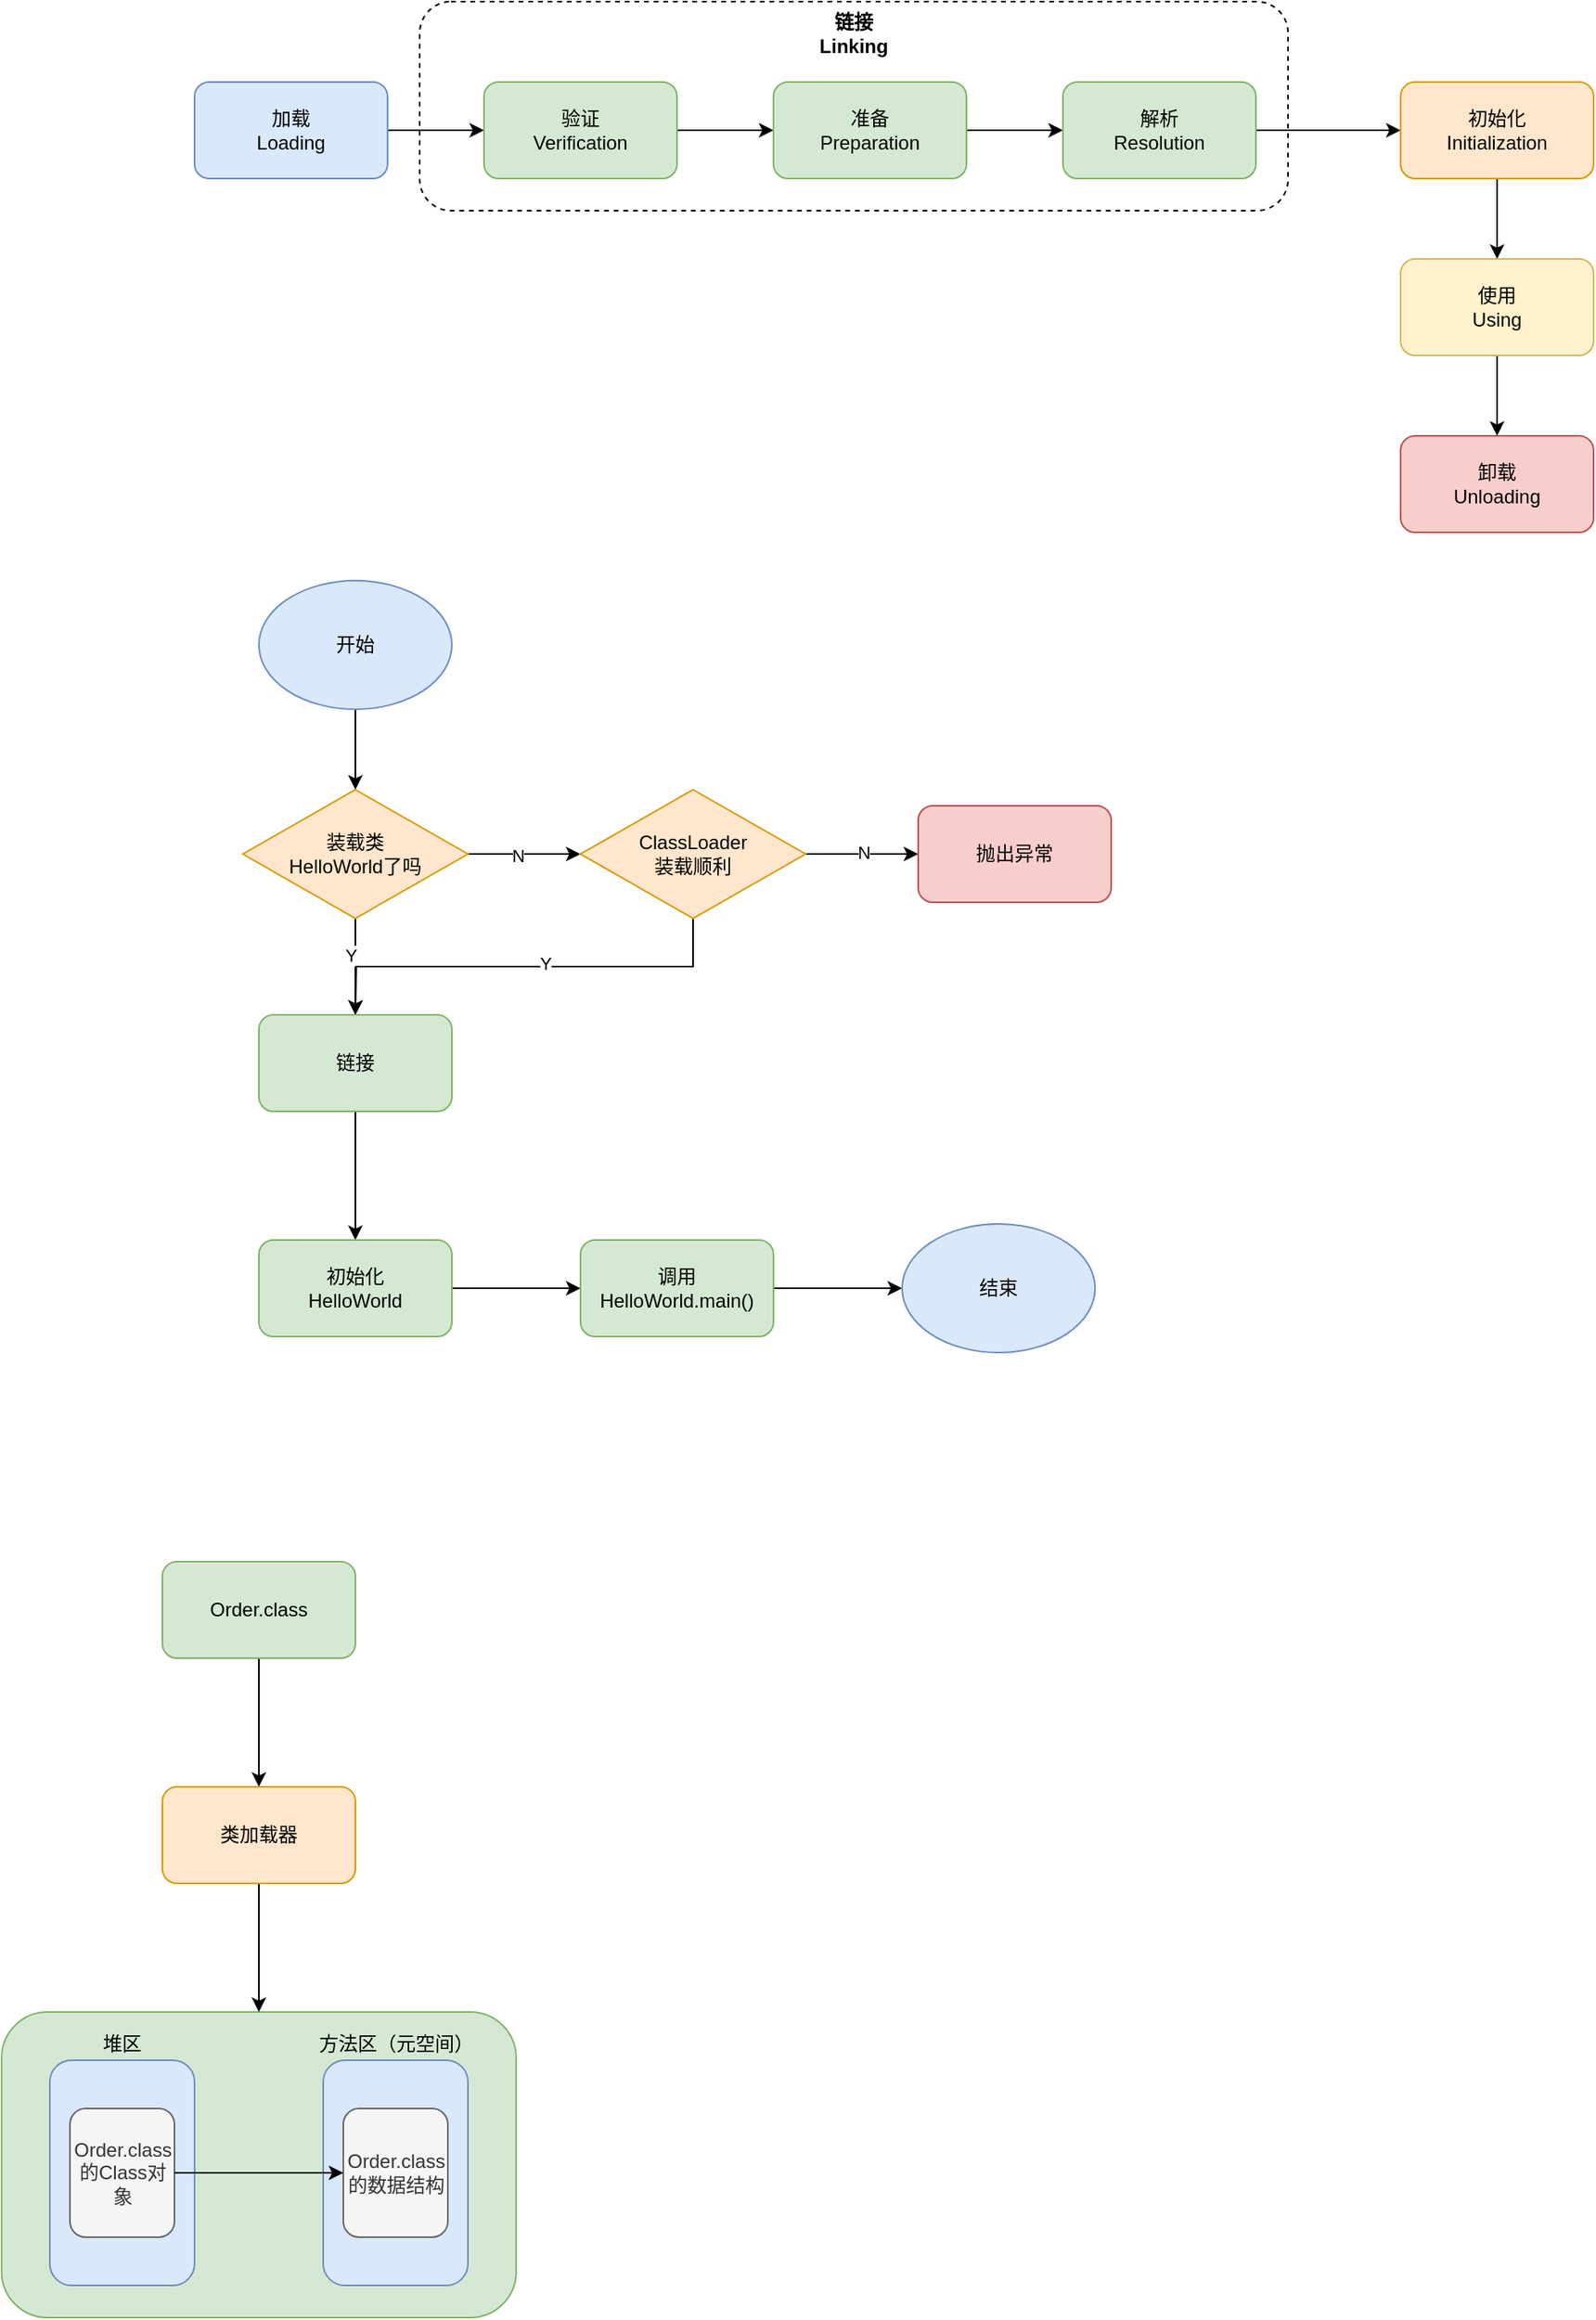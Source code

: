 <mxfile version="13.6.2" type="device"><diagram id="_dYdZvQPSXdM37utDZ22" name="Page-1"><mxGraphModel dx="1106" dy="1003" grid="1" gridSize="10" guides="1" tooltips="1" connect="1" arrows="1" fold="1" page="1" pageScale="1" pageWidth="2339" pageHeight="3300" math="0" shadow="0"><root><mxCell id="0"/><mxCell id="1" parent="0"/><mxCell id="K-VJ_KX6CiSMlueoLjcE-4" value="" style="whiteSpace=wrap;html=1;rounded=1;strokeColor=#82b366;fillColor=#d5e8d4;" parent="1" vertex="1"><mxGeometry x="210" y="1440" width="320" height="190" as="geometry"/></mxCell><mxCell id="puhHqix8yQTdEPi6g7C3-1" value="" style="rounded=1;whiteSpace=wrap;html=1;fillColor=none;dashed=1;" parent="1" vertex="1"><mxGeometry x="470" y="190" width="540" height="130" as="geometry"/></mxCell><mxCell id="puhHqix8yQTdEPi6g7C3-2" style="edgeStyle=orthogonalEdgeStyle;rounded=0;orthogonalLoop=1;jettySize=auto;html=1;exitX=1;exitY=0.5;exitDx=0;exitDy=0;entryX=0;entryY=0.5;entryDx=0;entryDy=0;" parent="1" source="puhHqix8yQTdEPi6g7C3-3" target="puhHqix8yQTdEPi6g7C3-5" edge="1"><mxGeometry relative="1" as="geometry"/></mxCell><mxCell id="puhHqix8yQTdEPi6g7C3-3" value="加载&lt;br&gt;Loading" style="rounded=1;whiteSpace=wrap;html=1;fillColor=#dae8fc;strokeColor=#6c8ebf;" parent="1" vertex="1"><mxGeometry x="330" y="240" width="120" height="60" as="geometry"/></mxCell><mxCell id="puhHqix8yQTdEPi6g7C3-4" style="edgeStyle=orthogonalEdgeStyle;rounded=0;orthogonalLoop=1;jettySize=auto;html=1;exitX=1;exitY=0.5;exitDx=0;exitDy=0;entryX=0;entryY=0.5;entryDx=0;entryDy=0;" parent="1" source="puhHqix8yQTdEPi6g7C3-5" target="puhHqix8yQTdEPi6g7C3-7" edge="1"><mxGeometry relative="1" as="geometry"/></mxCell><mxCell id="puhHqix8yQTdEPi6g7C3-5" value="验证&lt;br&gt;Verification" style="rounded=1;whiteSpace=wrap;html=1;fillColor=#d5e8d4;strokeColor=#82b366;" parent="1" vertex="1"><mxGeometry x="510" y="240" width="120" height="60" as="geometry"/></mxCell><mxCell id="puhHqix8yQTdEPi6g7C3-6" style="edgeStyle=orthogonalEdgeStyle;rounded=0;orthogonalLoop=1;jettySize=auto;html=1;exitX=1;exitY=0.5;exitDx=0;exitDy=0;entryX=0;entryY=0.5;entryDx=0;entryDy=0;" parent="1" source="puhHqix8yQTdEPi6g7C3-7" target="puhHqix8yQTdEPi6g7C3-9" edge="1"><mxGeometry relative="1" as="geometry"/></mxCell><mxCell id="puhHqix8yQTdEPi6g7C3-7" value="准备&lt;br&gt;Preparation" style="rounded=1;whiteSpace=wrap;html=1;fillColor=#d5e8d4;strokeColor=#82b366;" parent="1" vertex="1"><mxGeometry x="690" y="240" width="120" height="60" as="geometry"/></mxCell><mxCell id="QmdRWroThQU0ztZUAbq1-1" value="" style="edgeStyle=orthogonalEdgeStyle;rounded=0;orthogonalLoop=1;jettySize=auto;html=1;" parent="1" source="puhHqix8yQTdEPi6g7C3-9" target="puhHqix8yQTdEPi6g7C3-10" edge="1"><mxGeometry relative="1" as="geometry"/></mxCell><mxCell id="puhHqix8yQTdEPi6g7C3-9" value="解析&lt;br&gt;Resolution" style="rounded=1;whiteSpace=wrap;html=1;fillColor=#d5e8d4;strokeColor=#82b366;" parent="1" vertex="1"><mxGeometry x="870" y="240" width="120" height="60" as="geometry"/></mxCell><mxCell id="QmdRWroThQU0ztZUAbq1-3" value="" style="edgeStyle=orthogonalEdgeStyle;rounded=0;orthogonalLoop=1;jettySize=auto;html=1;" parent="1" source="puhHqix8yQTdEPi6g7C3-10" target="QmdRWroThQU0ztZUAbq1-2" edge="1"><mxGeometry relative="1" as="geometry"/></mxCell><mxCell id="puhHqix8yQTdEPi6g7C3-10" value="初始化&lt;br&gt;Initialization" style="rounded=1;whiteSpace=wrap;html=1;fillColor=#ffe6cc;strokeColor=#d79b00;" parent="1" vertex="1"><mxGeometry x="1080" y="240" width="120" height="60" as="geometry"/></mxCell><mxCell id="puhHqix8yQTdEPi6g7C3-11" value="&lt;b&gt;链接 Linking&lt;/b&gt;" style="text;html=1;strokeColor=none;fillColor=none;align=center;verticalAlign=middle;whiteSpace=wrap;rounded=0;" parent="1" vertex="1"><mxGeometry x="720" y="200" width="40" height="20" as="geometry"/></mxCell><mxCell id="QmdRWroThQU0ztZUAbq1-5" value="" style="edgeStyle=orthogonalEdgeStyle;rounded=0;orthogonalLoop=1;jettySize=auto;html=1;" parent="1" source="QmdRWroThQU0ztZUAbq1-2" target="QmdRWroThQU0ztZUAbq1-4" edge="1"><mxGeometry relative="1" as="geometry"/></mxCell><mxCell id="QmdRWroThQU0ztZUAbq1-2" value="使用&lt;br&gt;Using" style="whiteSpace=wrap;html=1;rounded=1;strokeColor=#d6b656;fillColor=#fff2cc;" parent="1" vertex="1"><mxGeometry x="1080" y="350" width="120" height="60" as="geometry"/></mxCell><mxCell id="QmdRWroThQU0ztZUAbq1-4" value="卸载&lt;br&gt;Unloading" style="whiteSpace=wrap;html=1;rounded=1;strokeColor=#b85450;fillColor=#f8cecc;" parent="1" vertex="1"><mxGeometry x="1080" y="460" width="120" height="60" as="geometry"/></mxCell><mxCell id="QmdRWroThQU0ztZUAbq1-10" value="" style="edgeStyle=orthogonalEdgeStyle;rounded=0;orthogonalLoop=1;jettySize=auto;html=1;" parent="1" source="QmdRWroThQU0ztZUAbq1-6" target="QmdRWroThQU0ztZUAbq1-7" edge="1"><mxGeometry relative="1" as="geometry"/></mxCell><mxCell id="QmdRWroThQU0ztZUAbq1-6" value="开始" style="ellipse;whiteSpace=wrap;html=1;fillColor=#dae8fc;strokeColor=#6c8ebf;" parent="1" vertex="1"><mxGeometry x="370" y="550" width="120" height="80" as="geometry"/></mxCell><mxCell id="QmdRWroThQU0ztZUAbq1-9" value="" style="edgeStyle=orthogonalEdgeStyle;rounded=0;orthogonalLoop=1;jettySize=auto;html=1;" parent="1" source="QmdRWroThQU0ztZUAbq1-7" target="QmdRWroThQU0ztZUAbq1-8" edge="1"><mxGeometry relative="1" as="geometry"/></mxCell><mxCell id="QmdRWroThQU0ztZUAbq1-11" value="Y" style="edgeLabel;html=1;align=center;verticalAlign=middle;resizable=0;points=[];" parent="QmdRWroThQU0ztZUAbq1-9" vertex="1" connectable="0"><mxGeometry x="-0.233" y="-3" relative="1" as="geometry"><mxPoint as="offset"/></mxGeometry></mxCell><mxCell id="QmdRWroThQU0ztZUAbq1-13" value="" style="edgeStyle=orthogonalEdgeStyle;rounded=0;orthogonalLoop=1;jettySize=auto;html=1;" parent="1" source="QmdRWroThQU0ztZUAbq1-7" target="QmdRWroThQU0ztZUAbq1-12" edge="1"><mxGeometry relative="1" as="geometry"/></mxCell><mxCell id="QmdRWroThQU0ztZUAbq1-14" value="N" style="edgeLabel;html=1;align=center;verticalAlign=middle;resizable=0;points=[];" parent="QmdRWroThQU0ztZUAbq1-13" vertex="1" connectable="0"><mxGeometry x="-0.114" y="-1" relative="1" as="geometry"><mxPoint as="offset"/></mxGeometry></mxCell><mxCell id="QmdRWroThQU0ztZUAbq1-7" value="装载类&lt;br&gt;HelloWorld了吗" style="rhombus;whiteSpace=wrap;html=1;fillColor=#ffe6cc;strokeColor=#d79b00;" parent="1" vertex="1"><mxGeometry x="360" y="680" width="140" height="80" as="geometry"/></mxCell><mxCell id="QmdRWroThQU0ztZUAbq1-21" value="" style="edgeStyle=orthogonalEdgeStyle;rounded=0;orthogonalLoop=1;jettySize=auto;html=1;" parent="1" source="QmdRWroThQU0ztZUAbq1-8" target="QmdRWroThQU0ztZUAbq1-20" edge="1"><mxGeometry relative="1" as="geometry"/></mxCell><mxCell id="QmdRWroThQU0ztZUAbq1-8" value="链接" style="rounded=1;whiteSpace=wrap;html=1;fillColor=#d5e8d4;strokeColor=#82b366;" parent="1" vertex="1"><mxGeometry x="370" y="820" width="120" height="60" as="geometry"/></mxCell><mxCell id="QmdRWroThQU0ztZUAbq1-15" style="edgeStyle=orthogonalEdgeStyle;rounded=0;orthogonalLoop=1;jettySize=auto;html=1;exitX=0.5;exitY=1;exitDx=0;exitDy=0;" parent="1" source="QmdRWroThQU0ztZUAbq1-12" edge="1"><mxGeometry relative="1" as="geometry"><mxPoint x="430" y="820" as="targetPoint"/></mxGeometry></mxCell><mxCell id="QmdRWroThQU0ztZUAbq1-16" value="Y" style="edgeLabel;html=1;align=center;verticalAlign=middle;resizable=0;points=[];" parent="QmdRWroThQU0ztZUAbq1-15" vertex="1" connectable="0"><mxGeometry x="-0.096" y="-2" relative="1" as="geometry"><mxPoint as="offset"/></mxGeometry></mxCell><mxCell id="QmdRWroThQU0ztZUAbq1-18" value="" style="edgeStyle=orthogonalEdgeStyle;rounded=0;orthogonalLoop=1;jettySize=auto;html=1;" parent="1" source="QmdRWroThQU0ztZUAbq1-12" target="QmdRWroThQU0ztZUAbq1-17" edge="1"><mxGeometry relative="1" as="geometry"/></mxCell><mxCell id="QmdRWroThQU0ztZUAbq1-19" value="N" style="edgeLabel;html=1;align=center;verticalAlign=middle;resizable=0;points=[];" parent="QmdRWroThQU0ztZUAbq1-18" vertex="1" connectable="0"><mxGeometry x="0.029" y="1" relative="1" as="geometry"><mxPoint as="offset"/></mxGeometry></mxCell><mxCell id="QmdRWroThQU0ztZUAbq1-12" value="ClassLoader&lt;br&gt;装载顺利" style="rhombus;whiteSpace=wrap;html=1;fillColor=#ffe6cc;strokeColor=#d79b00;" parent="1" vertex="1"><mxGeometry x="570" y="680" width="140" height="80" as="geometry"/></mxCell><mxCell id="QmdRWroThQU0ztZUAbq1-17" value="抛出异常" style="rounded=1;whiteSpace=wrap;html=1;fillColor=#f8cecc;strokeColor=#b85450;" parent="1" vertex="1"><mxGeometry x="780" y="690" width="120" height="60" as="geometry"/></mxCell><mxCell id="QmdRWroThQU0ztZUAbq1-23" value="" style="edgeStyle=orthogonalEdgeStyle;rounded=0;orthogonalLoop=1;jettySize=auto;html=1;" parent="1" source="QmdRWroThQU0ztZUAbq1-20" target="QmdRWroThQU0ztZUAbq1-22" edge="1"><mxGeometry relative="1" as="geometry"/></mxCell><mxCell id="QmdRWroThQU0ztZUAbq1-20" value="初始化&lt;br&gt;HelloWorld" style="whiteSpace=wrap;html=1;rounded=1;fillColor=#d5e8d4;strokeColor=#82b366;" parent="1" vertex="1"><mxGeometry x="370" y="960" width="120" height="60" as="geometry"/></mxCell><mxCell id="QmdRWroThQU0ztZUAbq1-25" value="" style="edgeStyle=orthogonalEdgeStyle;rounded=0;orthogonalLoop=1;jettySize=auto;html=1;" parent="1" source="QmdRWroThQU0ztZUAbq1-22" target="QmdRWroThQU0ztZUAbq1-24" edge="1"><mxGeometry relative="1" as="geometry"/></mxCell><mxCell id="QmdRWroThQU0ztZUAbq1-22" value="调用HelloWorld.main()" style="whiteSpace=wrap;html=1;rounded=1;fillColor=#d5e8d4;strokeColor=#82b366;" parent="1" vertex="1"><mxGeometry x="570" y="960" width="120" height="60" as="geometry"/></mxCell><mxCell id="QmdRWroThQU0ztZUAbq1-24" value="结束" style="ellipse;whiteSpace=wrap;html=1;rounded=1;strokeColor=#6c8ebf;fillColor=#dae8fc;" parent="1" vertex="1"><mxGeometry x="770" y="950" width="120" height="80" as="geometry"/></mxCell><mxCell id="K-VJ_KX6CiSMlueoLjcE-3" value="" style="edgeStyle=orthogonalEdgeStyle;rounded=0;orthogonalLoop=1;jettySize=auto;html=1;" parent="1" source="K-VJ_KX6CiSMlueoLjcE-1" target="K-VJ_KX6CiSMlueoLjcE-2" edge="1"><mxGeometry relative="1" as="geometry"/></mxCell><mxCell id="K-VJ_KX6CiSMlueoLjcE-1" value="Order.class" style="rounded=1;whiteSpace=wrap;html=1;fillColor=#d5e8d4;strokeColor=#82b366;" parent="1" vertex="1"><mxGeometry x="310" y="1160" width="120" height="60" as="geometry"/></mxCell><mxCell id="K-VJ_KX6CiSMlueoLjcE-5" value="" style="edgeStyle=orthogonalEdgeStyle;rounded=0;orthogonalLoop=1;jettySize=auto;html=1;" parent="1" source="K-VJ_KX6CiSMlueoLjcE-2" target="K-VJ_KX6CiSMlueoLjcE-4" edge="1"><mxGeometry relative="1" as="geometry"/></mxCell><mxCell id="K-VJ_KX6CiSMlueoLjcE-2" value="类加载器" style="whiteSpace=wrap;html=1;rounded=1;strokeColor=#d79b00;fillColor=#ffe6cc;" parent="1" vertex="1"><mxGeometry x="310" y="1300" width="120" height="60" as="geometry"/></mxCell><mxCell id="K-VJ_KX6CiSMlueoLjcE-6" value="" style="rounded=1;whiteSpace=wrap;html=1;fillColor=#dae8fc;strokeColor=#6c8ebf;" parent="1" vertex="1"><mxGeometry x="240" y="1470" width="90" height="140" as="geometry"/></mxCell><mxCell id="K-VJ_KX6CiSMlueoLjcE-7" value="Order.class&lt;br&gt;的Class对象" style="rounded=1;whiteSpace=wrap;html=1;fillColor=#f5f5f5;strokeColor=#666666;fontColor=#333333;" parent="1" vertex="1"><mxGeometry x="252.5" y="1500" width="65" height="80" as="geometry"/></mxCell><mxCell id="K-VJ_KX6CiSMlueoLjcE-8" value="堆区" style="text;html=1;strokeColor=none;fillColor=none;align=center;verticalAlign=middle;whiteSpace=wrap;rounded=0;" parent="1" vertex="1"><mxGeometry x="265" y="1450" width="40" height="20" as="geometry"/></mxCell><mxCell id="K-VJ_KX6CiSMlueoLjcE-9" value="" style="rounded=1;whiteSpace=wrap;html=1;fillColor=#dae8fc;strokeColor=#6c8ebf;" parent="1" vertex="1"><mxGeometry x="410" y="1470" width="90" height="140" as="geometry"/></mxCell><mxCell id="K-VJ_KX6CiSMlueoLjcE-10" value="Order.class&lt;br&gt;的数据结构" style="rounded=1;whiteSpace=wrap;html=1;fillColor=#f5f5f5;strokeColor=#666666;fontColor=#333333;" parent="1" vertex="1"><mxGeometry x="422.5" y="1500" width="65" height="80" as="geometry"/></mxCell><mxCell id="K-VJ_KX6CiSMlueoLjcE-11" value="方法区（元空间）" style="text;html=1;strokeColor=none;fillColor=none;align=center;verticalAlign=middle;whiteSpace=wrap;rounded=0;" parent="1" vertex="1"><mxGeometry x="397.5" y="1450" width="115" height="20" as="geometry"/></mxCell><mxCell id="K-VJ_KX6CiSMlueoLjcE-12" style="edgeStyle=orthogonalEdgeStyle;rounded=0;orthogonalLoop=1;jettySize=auto;html=1;exitX=1;exitY=0.5;exitDx=0;exitDy=0;entryX=0;entryY=0.5;entryDx=0;entryDy=0;" parent="1" source="K-VJ_KX6CiSMlueoLjcE-7" target="K-VJ_KX6CiSMlueoLjcE-10" edge="1"><mxGeometry relative="1" as="geometry"/></mxCell></root></mxGraphModel></diagram></mxfile>